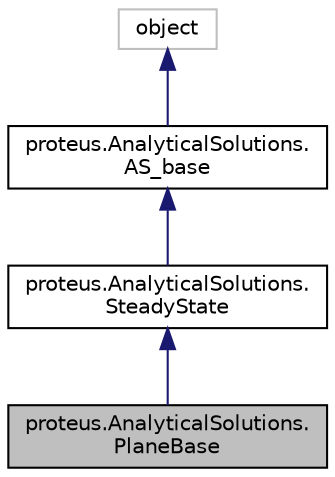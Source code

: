 digraph "proteus.AnalyticalSolutions.PlaneBase"
{
 // LATEX_PDF_SIZE
  edge [fontname="Helvetica",fontsize="10",labelfontname="Helvetica",labelfontsize="10"];
  node [fontname="Helvetica",fontsize="10",shape=record];
  Node1 [label="proteus.AnalyticalSolutions.\lPlaneBase",height=0.2,width=0.4,color="black", fillcolor="grey75", style="filled", fontcolor="black",tooltip=" "];
  Node2 -> Node1 [dir="back",color="midnightblue",fontsize="10",style="solid",fontname="Helvetica"];
  Node2 [label="proteus.AnalyticalSolutions.\lSteadyState",height=0.2,width=0.4,color="black", fillcolor="white", style="filled",URL="$classproteus_1_1AnalyticalSolutions_1_1SteadyState.html",tooltip=" "];
  Node3 -> Node2 [dir="back",color="midnightblue",fontsize="10",style="solid",fontname="Helvetica"];
  Node3 [label="proteus.AnalyticalSolutions.\lAS_base",height=0.2,width=0.4,color="black", fillcolor="white", style="filled",URL="$classproteus_1_1AnalyticalSolutions_1_1AS__base.html",tooltip=" "];
  Node4 -> Node3 [dir="back",color="midnightblue",fontsize="10",style="solid",fontname="Helvetica"];
  Node4 [label="object",height=0.2,width=0.4,color="grey75", fillcolor="white", style="filled",tooltip=" "];
}
